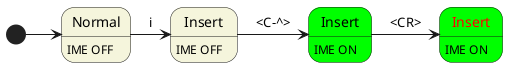 @startuml
skinparam state {
	BackgroundColor #Beige
}

state Normal1: IME OFF
state "Normal" as Normal1

state Insert2: IME OFF
state "Insert" as Insert2

state Insert3: IME ON
state "Insert" as Insert3 #Lime

state Insert4: IME ON
state "Insert" as Insert4 #Lime;text:Red

[*] -> Normal1
Normal1 -> Insert2: i
Insert2 -> Insert3 : <C-^>
Insert3 -> Insert4 : <CR>
@enduml
